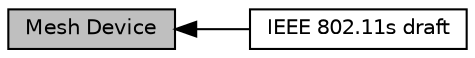digraph "Mesh Device"
{
  edge [fontname="Helvetica",fontsize="10",labelfontname="Helvetica",labelfontsize="10"];
  node [fontname="Helvetica",fontsize="10",shape=record];
  rankdir=LR;
  Node0 [label="Mesh Device",height=0.2,width=0.4,color="black", fillcolor="grey75", style="filled", fontcolor="black"];
  Node1 [label="IEEE 802.11s draft",height=0.2,width=0.4,color="black", fillcolor="white", style="filled",URL="$da/d42/group__dot11s.html",tooltip="IEEE 802.11s (mesh) draft standard implementation. "];
  Node0->Node1 [shape=plaintext, dir="back", style="solid"];
}
